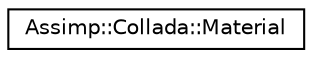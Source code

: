 digraph "Graphical Class Hierarchy"
{
  edge [fontname="Helvetica",fontsize="10",labelfontname="Helvetica",labelfontsize="10"];
  node [fontname="Helvetica",fontsize="10",shape=record];
  rankdir="LR";
  Node1 [label="Assimp::Collada::Material",height=0.2,width=0.4,color="black", fillcolor="white", style="filled",URL="$struct_assimp_1_1_collada_1_1_material.html"];
}

